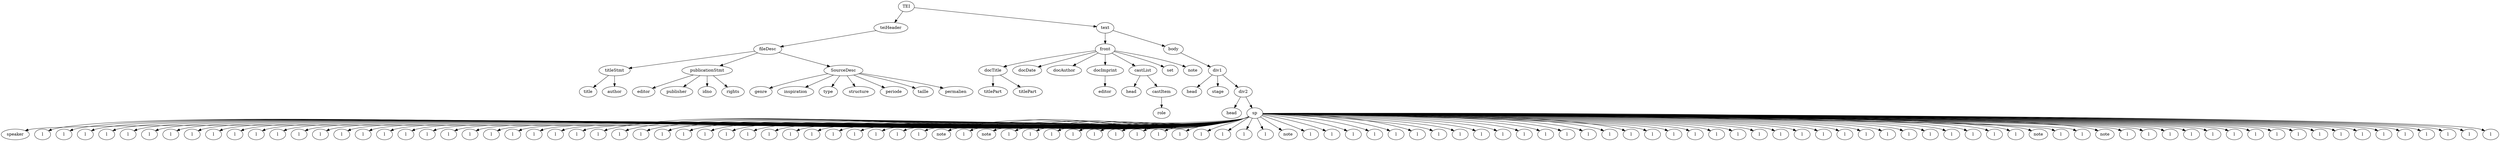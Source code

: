 digraph Tree {
	"t0" [label = "TEI"];
	"t1" [label = "teiHeader"];
	"t2" [label = "fileDesc"];
	"t3" [label = "titleStmt"];
	"t4" [label = "title"];
	"t5" [label = "author"];
	"t6" [label = "publicationStmt"];
	"t7" [label = "editor"];
	"t8" [label = "publisher"];
	"t9" [label = "idno"];
	"t10" [label = "rights"];
	"t11" [label = "SourceDesc"];
	"t12" [label = "genre"];
	"t13" [label = "inspiration"];
	"t14" [label = "type"];
	"t15" [label = "structure"];
	"t16" [label = "periode"];
	"t17" [label = "taille"];
	"t18" [label = "permalien"];
	"t19" [label = "text"];
	"t20" [label = "front"];
	"t21" [label = "docTitle"];
	"t22" [label = "titlePart"];
	"t23" [label = "titlePart"];
	"t24" [label = "docDate"];
	"t25" [label = "docAuthor"];
	"t26" [label = "docImprint"];
	"t27" [label = "editor"];
	"t28" [label = "castList"];
	"t29" [label = "head"];
	"t30" [label = "castItem"];
	"t31" [label = "role"];
	"t32" [label = "set"];
	"t33" [label = "note"];
	"t34" [label = "body"];
	"t35" [label = "div1"];
	"t36" [label = "head"];
	"t37" [label = "stage"];
	"t38" [label = "div2"];
	"t39" [label = "head"];
	"t40" [label = "sp"];
	"t41" [label = "speaker"];
	"t42" [label = "l"];
	"t43" [label = "l"];
	"t44" [label = "l"];
	"t45" [label = "l"];
	"t46" [label = "l"];
	"t47" [label = "l"];
	"t48" [label = "l"];
	"t49" [label = "l"];
	"t50" [label = "l"];
	"t51" [label = "l"];
	"t52" [label = "l"];
	"t53" [label = "l"];
	"t54" [label = "l"];
	"t55" [label = "l"];
	"t56" [label = "l"];
	"t57" [label = "l"];
	"t58" [label = "l"];
	"t59" [label = "l"];
	"t60" [label = "l"];
	"t61" [label = "l"];
	"t62" [label = "l"];
	"t63" [label = "l"];
	"t64" [label = "l"];
	"t65" [label = "l"];
	"t66" [label = "l"];
	"t67" [label = "l"];
	"t68" [label = "l"];
	"t69" [label = "l"];
	"t70" [label = "l"];
	"t71" [label = "l"];
	"t72" [label = "l"];
	"t73" [label = "l"];
	"t74" [label = "l"];
	"t75" [label = "l"];
	"t76" [label = "l"];
	"t77" [label = "l"];
	"t78" [label = "l"];
	"t79" [label = "l"];
	"t80" [label = "l"];
	"t81" [label = "l"];
	"t82" [label = "l"];
	"t83" [label = "l"];
	"t84" [label = "note"];
	"t85" [label = "l"];
	"t86" [label = "note"];
	"t87" [label = "l"];
	"t88" [label = "l"];
	"t89" [label = "l"];
	"t90" [label = "l"];
	"t91" [label = "l"];
	"t92" [label = "l"];
	"t93" [label = "l"];
	"t94" [label = "l"];
	"t95" [label = "l"];
	"t96" [label = "l"];
	"t97" [label = "l"];
	"t98" [label = "l"];
	"t99" [label = "l"];
	"t100" [label = "note"];
	"t101" [label = "l"];
	"t102" [label = "l"];
	"t103" [label = "l"];
	"t104" [label = "l"];
	"t105" [label = "l"];
	"t106" [label = "l"];
	"t107" [label = "l"];
	"t108" [label = "l"];
	"t109" [label = "l"];
	"t110" [label = "l"];
	"t111" [label = "l"];
	"t112" [label = "l"];
	"t113" [label = "l"];
	"t114" [label = "l"];
	"t115" [label = "l"];
	"t116" [label = "l"];
	"t117" [label = "l"];
	"t118" [label = "l"];
	"t119" [label = "l"];
	"t120" [label = "l"];
	"t121" [label = "l"];
	"t122" [label = "l"];
	"t123" [label = "l"];
	"t124" [label = "l"];
	"t125" [label = "l"];
	"t126" [label = "l"];
	"t127" [label = "l"];
	"t128" [label = "l"];
	"t129" [label = "l"];
	"t130" [label = "l"];
	"t131" [label = "l"];
	"t132" [label = "l"];
	"t133" [label = "l"];
	"t134" [label = "l"];
	"t135" [label = "note"];
	"t136" [label = "l"];
	"t137" [label = "l"];
	"t138" [label = "note"];
	"t139" [label = "l"];
	"t140" [label = "l"];
	"t141" [label = "l"];
	"t142" [label = "l"];
	"t143" [label = "l"];
	"t144" [label = "l"];
	"t145" [label = "l"];
	"t146" [label = "l"];
	"t147" [label = "l"];
	"t148" [label = "l"];
	"t149" [label = "l"];
	"t150" [label = "l"];
	"t151" [label = "l"];
	"t152" [label = "l"];
	"t153" [label = "l"];
	"t154" [label = "l"];
	"t155" [label = "l"];
	"t156" [label = "l"];
	"t0" -> "t1";
	"t1" -> "t2";
	"t2" -> "t3";
	"t3" -> "t4";
	"t3" -> "t5";
	"t2" -> "t6";
	"t6" -> "t7";
	"t6" -> "t8";
	"t6" -> "t9";
	"t6" -> "t10";
	"t2" -> "t11";
	"t11" -> "t12";
	"t11" -> "t13";
	"t11" -> "t14";
	"t11" -> "t15";
	"t11" -> "t16";
	"t11" -> "t17";
	"t11" -> "t18";
	"t0" -> "t19";
	"t19" -> "t20";
	"t20" -> "t21";
	"t21" -> "t22";
	"t21" -> "t23";
	"t20" -> "t24";
	"t20" -> "t25";
	"t20" -> "t26";
	"t26" -> "t27";
	"t20" -> "t28";
	"t28" -> "t29";
	"t28" -> "t30";
	"t30" -> "t31";
	"t20" -> "t32";
	"t20" -> "t33";
	"t19" -> "t34";
	"t34" -> "t35";
	"t35" -> "t36";
	"t35" -> "t37";
	"t35" -> "t38";
	"t38" -> "t39";
	"t38" -> "t40";
	"t40" -> "t41";
	"t40" -> "t42";
	"t40" -> "t43";
	"t40" -> "t44";
	"t40" -> "t45";
	"t40" -> "t46";
	"t40" -> "t47";
	"t40" -> "t48";
	"t40" -> "t49";
	"t40" -> "t50";
	"t40" -> "t51";
	"t40" -> "t52";
	"t40" -> "t53";
	"t40" -> "t54";
	"t40" -> "t55";
	"t40" -> "t56";
	"t40" -> "t57";
	"t40" -> "t58";
	"t40" -> "t59";
	"t40" -> "t60";
	"t40" -> "t61";
	"t40" -> "t62";
	"t40" -> "t63";
	"t40" -> "t64";
	"t40" -> "t65";
	"t40" -> "t66";
	"t40" -> "t67";
	"t40" -> "t68";
	"t40" -> "t69";
	"t40" -> "t70";
	"t40" -> "t71";
	"t40" -> "t72";
	"t40" -> "t73";
	"t40" -> "t74";
	"t40" -> "t75";
	"t40" -> "t76";
	"t40" -> "t77";
	"t40" -> "t78";
	"t40" -> "t79";
	"t40" -> "t80";
	"t40" -> "t81";
	"t40" -> "t82";
	"t40" -> "t83";
	"t40" -> "t84";
	"t40" -> "t85";
	"t40" -> "t86";
	"t40" -> "t87";
	"t40" -> "t88";
	"t40" -> "t89";
	"t40" -> "t90";
	"t40" -> "t91";
	"t40" -> "t92";
	"t40" -> "t93";
	"t40" -> "t94";
	"t40" -> "t95";
	"t40" -> "t96";
	"t40" -> "t97";
	"t40" -> "t98";
	"t40" -> "t99";
	"t40" -> "t100";
	"t40" -> "t101";
	"t40" -> "t102";
	"t40" -> "t103";
	"t40" -> "t104";
	"t40" -> "t105";
	"t40" -> "t106";
	"t40" -> "t107";
	"t40" -> "t108";
	"t40" -> "t109";
	"t40" -> "t110";
	"t40" -> "t111";
	"t40" -> "t112";
	"t40" -> "t113";
	"t40" -> "t114";
	"t40" -> "t115";
	"t40" -> "t116";
	"t40" -> "t117";
	"t40" -> "t118";
	"t40" -> "t119";
	"t40" -> "t120";
	"t40" -> "t121";
	"t40" -> "t122";
	"t40" -> "t123";
	"t40" -> "t124";
	"t40" -> "t125";
	"t40" -> "t126";
	"t40" -> "t127";
	"t40" -> "t128";
	"t40" -> "t129";
	"t40" -> "t130";
	"t40" -> "t131";
	"t40" -> "t132";
	"t40" -> "t133";
	"t40" -> "t134";
	"t40" -> "t135";
	"t40" -> "t136";
	"t40" -> "t137";
	"t40" -> "t138";
	"t40" -> "t139";
	"t40" -> "t140";
	"t40" -> "t141";
	"t40" -> "t142";
	"t40" -> "t143";
	"t40" -> "t144";
	"t40" -> "t145";
	"t40" -> "t146";
	"t40" -> "t147";
	"t40" -> "t148";
	"t40" -> "t149";
	"t40" -> "t150";
	"t40" -> "t151";
	"t40" -> "t152";
	"t40" -> "t153";
	"t40" -> "t154";
	"t40" -> "t155";
	"t40" -> "t156";
}
